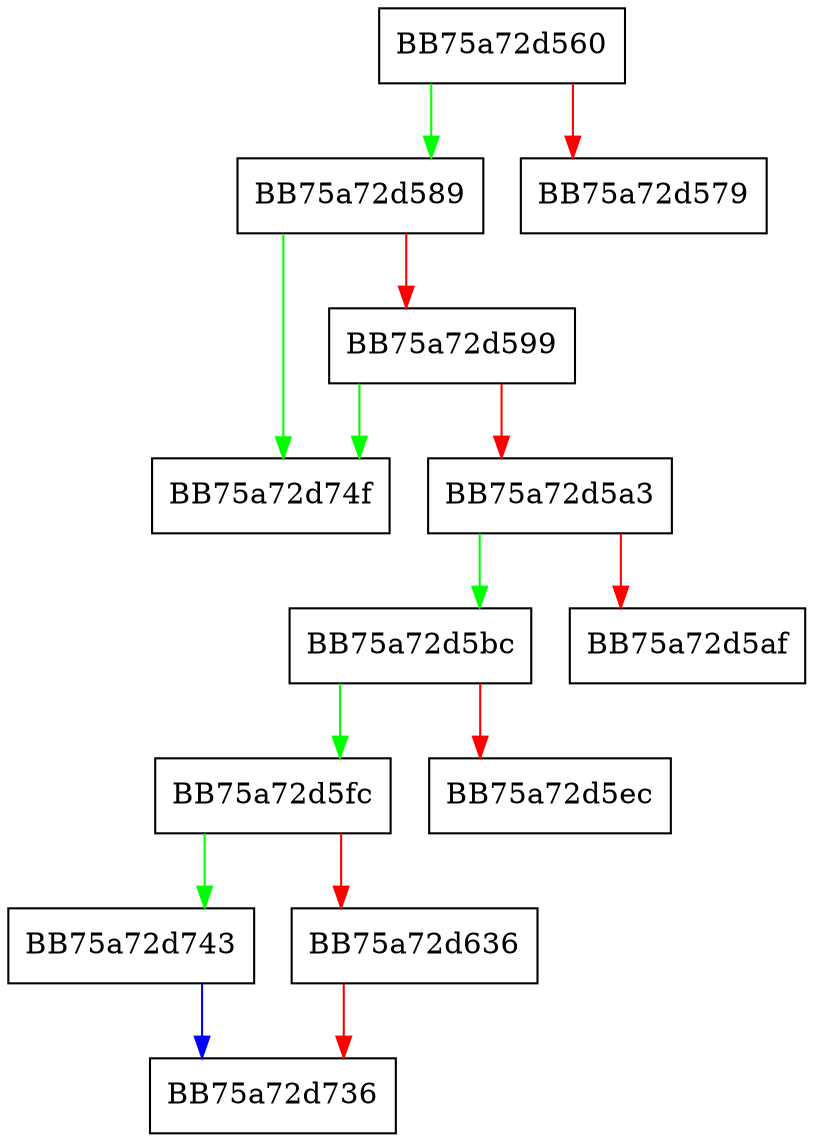 digraph mp_lua_api_SMSVirtualQuery {
  node [shape="box"];
  graph [splines=ortho];
  BB75a72d560 -> BB75a72d589 [color="green"];
  BB75a72d560 -> BB75a72d579 [color="red"];
  BB75a72d589 -> BB75a72d74f [color="green"];
  BB75a72d589 -> BB75a72d599 [color="red"];
  BB75a72d599 -> BB75a72d74f [color="green"];
  BB75a72d599 -> BB75a72d5a3 [color="red"];
  BB75a72d5a3 -> BB75a72d5bc [color="green"];
  BB75a72d5a3 -> BB75a72d5af [color="red"];
  BB75a72d5bc -> BB75a72d5fc [color="green"];
  BB75a72d5bc -> BB75a72d5ec [color="red"];
  BB75a72d5fc -> BB75a72d743 [color="green"];
  BB75a72d5fc -> BB75a72d636 [color="red"];
  BB75a72d636 -> BB75a72d736 [color="red"];
  BB75a72d743 -> BB75a72d736 [color="blue"];
}